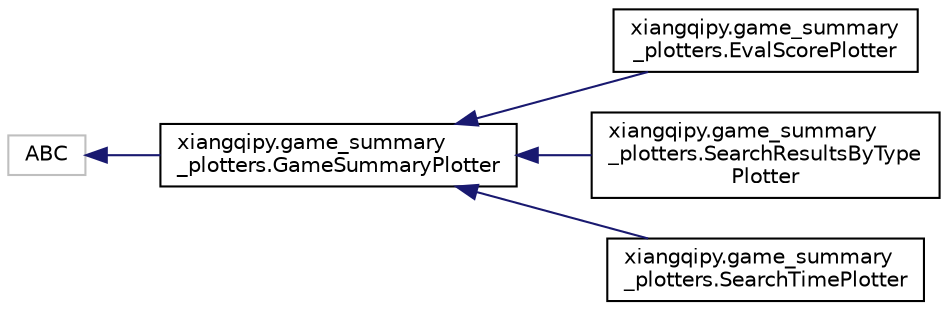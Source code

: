 digraph "Graphical Class Hierarchy"
{
 // LATEX_PDF_SIZE
  edge [fontname="Helvetica",fontsize="10",labelfontname="Helvetica",labelfontsize="10"];
  node [fontname="Helvetica",fontsize="10",shape=record];
  rankdir="LR";
  Node87 [label="ABC",height=0.2,width=0.4,color="grey75", fillcolor="white", style="filled",tooltip=" "];
  Node87 -> Node0 [dir="back",color="midnightblue",fontsize="10",style="solid",fontname="Helvetica"];
  Node0 [label="xiangqipy.game_summary\l_plotters.GameSummaryPlotter",height=0.2,width=0.4,color="black", fillcolor="white", style="filled",URL="$classxiangqipy_1_1game__summary__plotters_1_1GameSummaryPlotter.html",tooltip="Abstract base class for plotting data stored in pandas dataframes (one df for each player) to a numpy..."];
  Node0 -> Node1 [dir="back",color="midnightblue",fontsize="10",style="solid",fontname="Helvetica"];
  Node1 [label="xiangqipy.game_summary\l_plotters.EvalScorePlotter",height=0.2,width=0.4,color="black", fillcolor="white", style="filled",URL="$classxiangqipy_1_1game__summary__plotters_1_1EvalScorePlotter.html",tooltip="Implements GameSummaryPlotter, and plots evaluated score of each move of each Player using a Minimax ..."];
  Node0 -> Node2 [dir="back",color="midnightblue",fontsize="10",style="solid",fontname="Helvetica"];
  Node2 [label="xiangqipy.game_summary\l_plotters.SearchResultsByType\lPlotter",height=0.2,width=0.4,color="black", fillcolor="white", style="filled",URL="$classxiangqipy_1_1game__summary__plotters_1_1SearchResultsByTypePlotter.html",tooltip="Implements GameSummaryPlotter, and produces stacked plots of Minimax search result counts grouped by ..."];
  Node0 -> Node3 [dir="back",color="midnightblue",fontsize="10",style="solid",fontname="Helvetica"];
  Node3 [label="xiangqipy.game_summary\l_plotters.SearchTimePlotter",height=0.2,width=0.4,color="black", fillcolor="white", style="filled",URL="$classxiangqipy_1_1game__summary__plotters_1_1SearchTimePlotter.html",tooltip="Implements GameSummaryPlotter, and produces plots showing time spent by core MinimaxMoveEvaluator(s) ..."];
}
